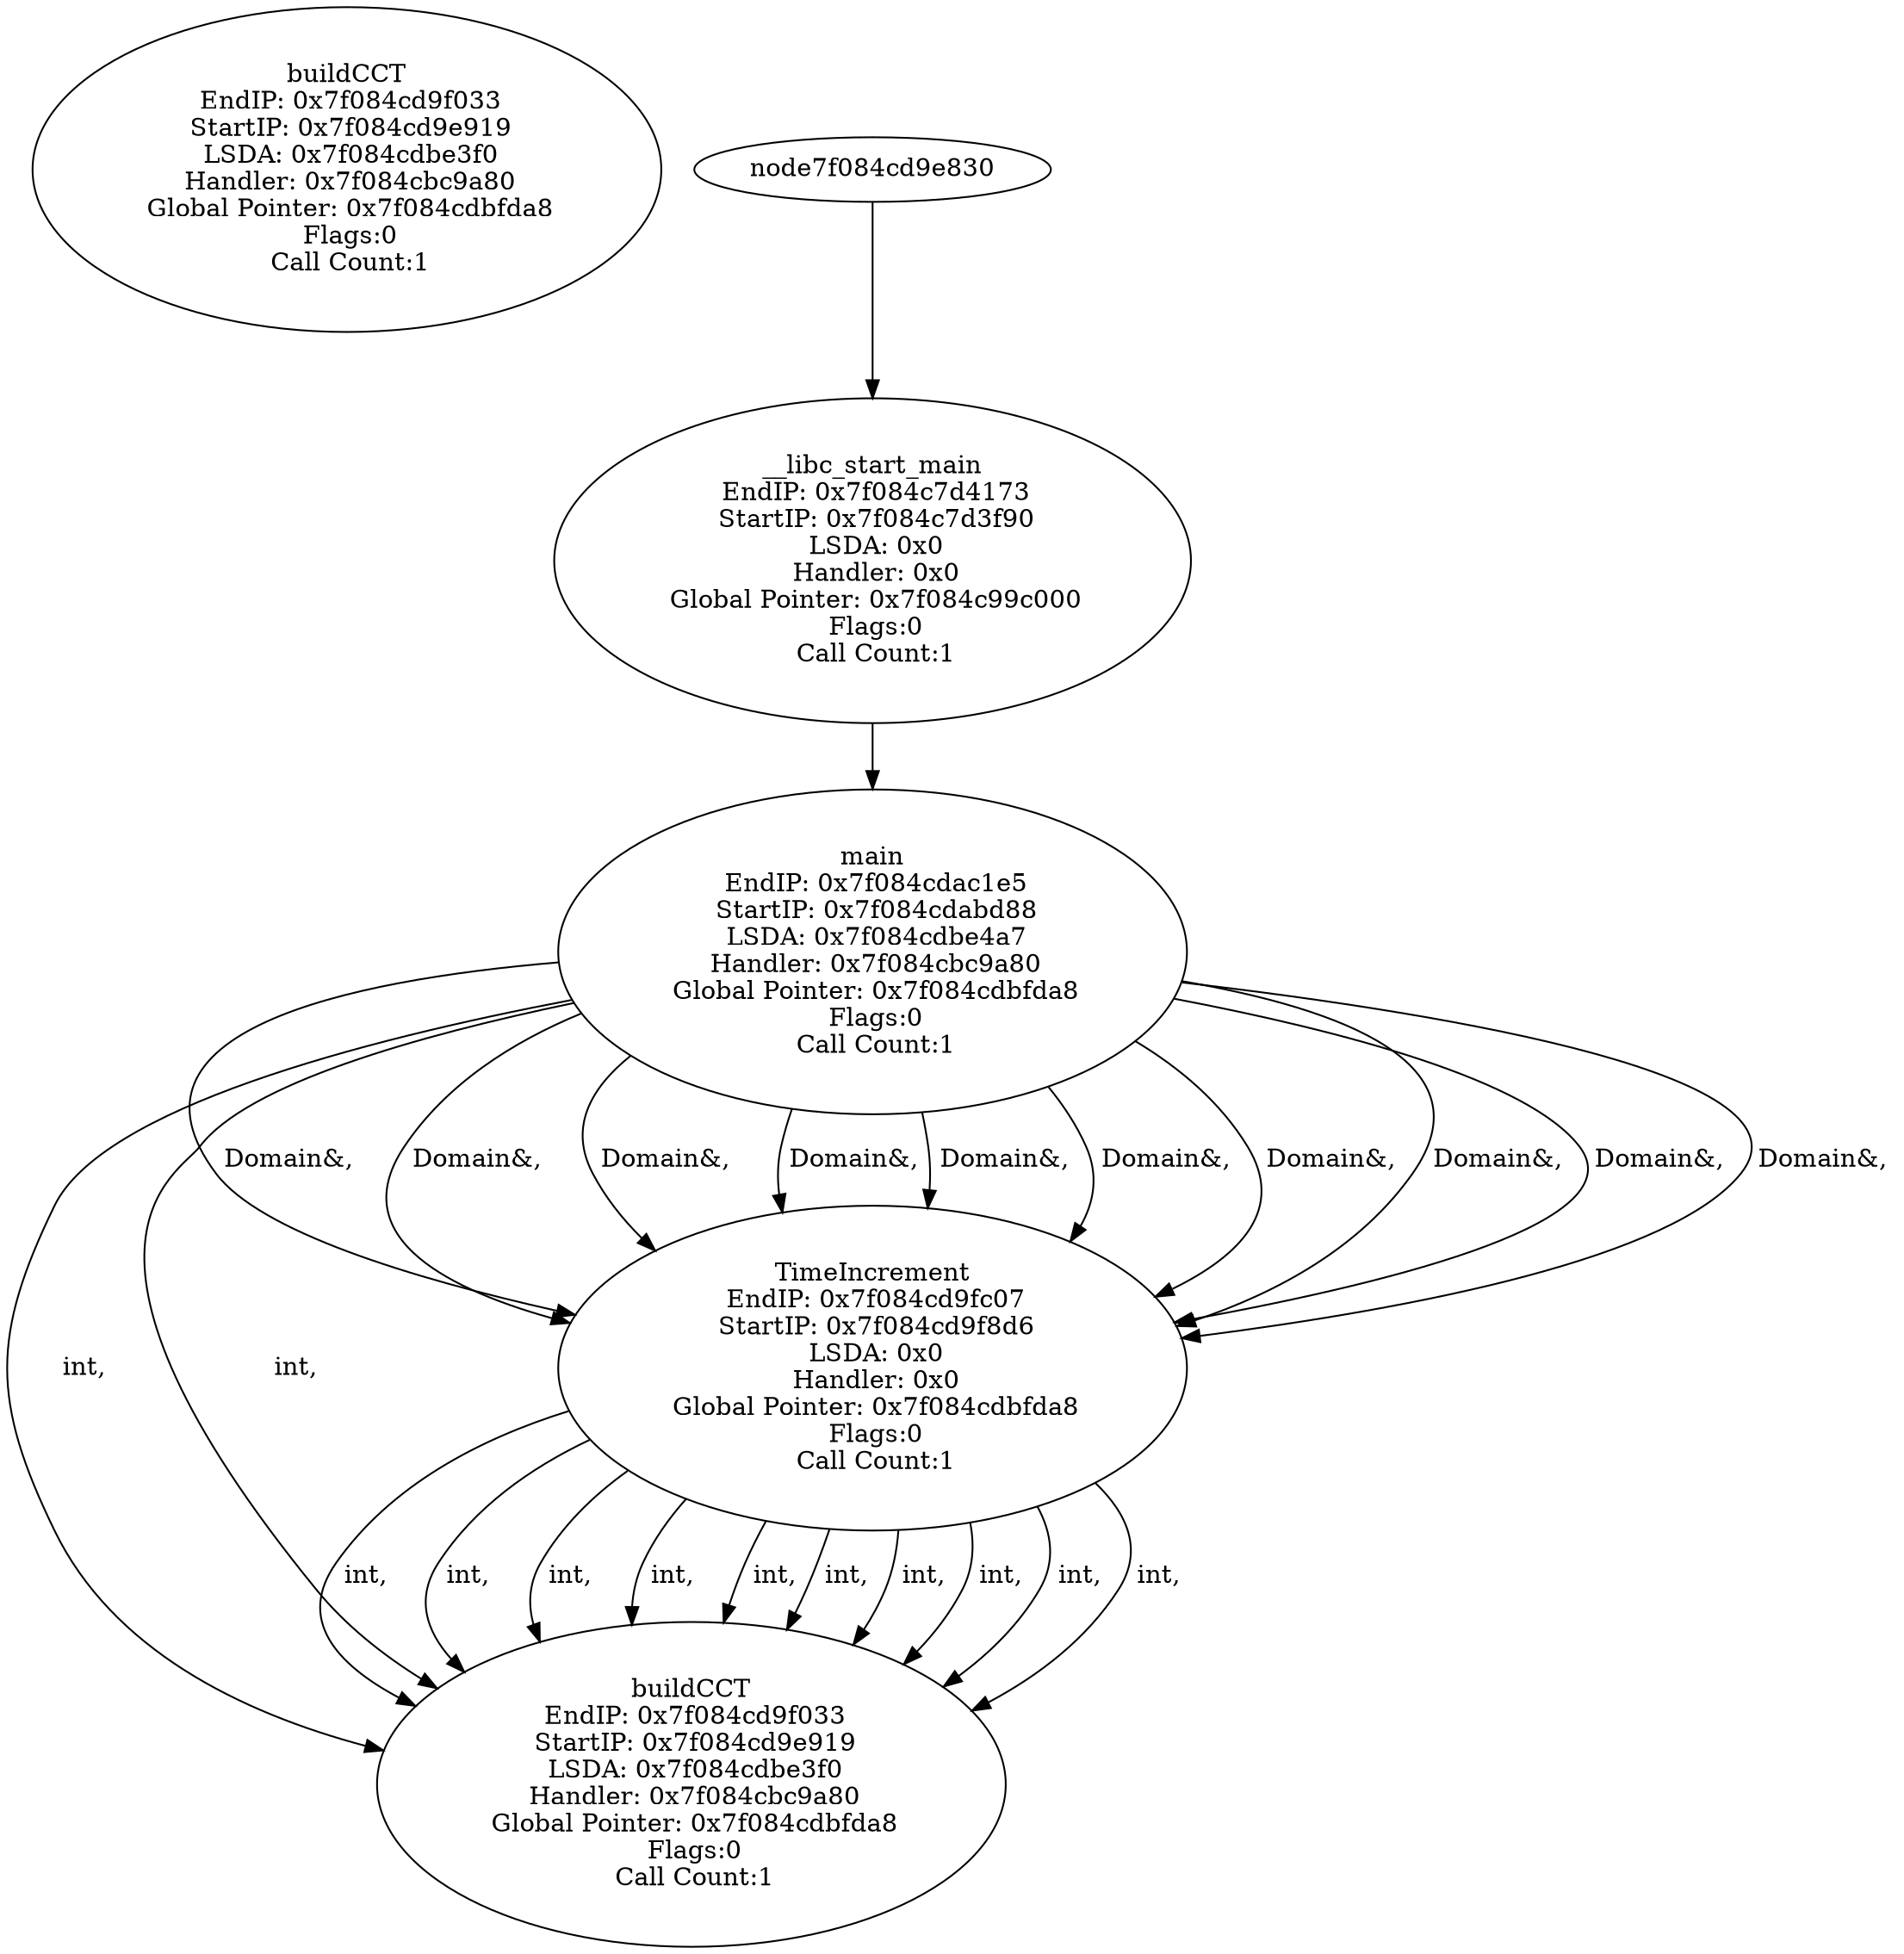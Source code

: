 digraph ContextTree {
node139673625815321 [label="buildCCT\n EndIP: 0x7f084cd9f033\n StartIP: 0x7f084cd9e919\n LSDA: 0x7f084cdbe3f0\n Handler: 0x7f084cbc9a80\n Global Pointer: 0x7f084cdbfda8\n Flags:0\n Call Count:1"];
node7f084cdabd88 -> node7f084cd9e919 [label=" int, "];
node7f084cdabd88 [label="main\n EndIP: 0x7f084cdac1e5\n StartIP: 0x7f084cdabd88\n LSDA: 0x7f084cdbe4a7\n Handler: 0x7f084cbc9a80\n Global Pointer: 0x7f084cdbfda8\n Flags:0\n Call Count:1"];
node7f084c7d3f90 -> node7f084cdabd88
node7f084c7d3f90 [label="__libc_start_main\n EndIP: 0x7f084c7d4173\n StartIP: 0x7f084c7d3f90\n LSDA: 0x0\n Handler: 0x0\n Global Pointer: 0x7f084c99c000\n Flags:0\n Call Count:1"];
node7f084cd9e830 -> node7f084c7d3f90
node7f084cd9e919 [label="buildCCT\n EndIP: 0x7f084cd9f033\n StartIP: 0x7f084cd9e919\n LSDA: 0x7f084cdbe3f0\n Handler: 0x7f084cbc9a80\n Global Pointer: 0x7f084cdbfda8\n Flags:0\n Call Count:1"];
node7f084cdabd88 -> node7f084cd9e919 [label=" int, "];
node7f084cd9e919 [label="buildCCT\n EndIP: 0x7f084cd9f033\n StartIP: 0x7f084cd9e919\n LSDA: 0x7f084cdbe3f0\n Handler: 0x7f084cbc9a80\n Global Pointer: 0x7f084cdbfda8\n Flags:0\n Call Count:1"];
node7f084cd9f8d6 -> node7f084cd9e919 [label=" int, "];
node7f084cd9f8d6 [label="TimeIncrement\n EndIP: 0x7f084cd9fc07\n StartIP: 0x7f084cd9f8d6\n LSDA: 0x0\n Handler: 0x0\n Global Pointer: 0x7f084cdbfda8\n Flags:0\n Call Count:1"];
node7f084cdabd88 -> node7f084cd9f8d6 [label=" Domain&, "];
node7f084cd9e919 [label="buildCCT\n EndIP: 0x7f084cd9f033\n StartIP: 0x7f084cd9e919\n LSDA: 0x7f084cdbe3f0\n Handler: 0x7f084cbc9a80\n Global Pointer: 0x7f084cdbfda8\n Flags:0\n Call Count:1"];
node7f084cd9f8d6 -> node7f084cd9e919 [label=" int, "];
node7f084cd9f8d6 [label="TimeIncrement\n EndIP: 0x7f084cd9fc07\n StartIP: 0x7f084cd9f8d6\n LSDA: 0x0\n Handler: 0x0\n Global Pointer: 0x7f084cdbfda8\n Flags:0\n Call Count:1"];
node7f084cdabd88 -> node7f084cd9f8d6 [label=" Domain&, "];
node7f084cd9e919 [label="buildCCT\n EndIP: 0x7f084cd9f033\n StartIP: 0x7f084cd9e919\n LSDA: 0x7f084cdbe3f0\n Handler: 0x7f084cbc9a80\n Global Pointer: 0x7f084cdbfda8\n Flags:0\n Call Count:1"];
node7f084cd9f8d6 -> node7f084cd9e919 [label=" int, "];
node7f084cd9f8d6 [label="TimeIncrement\n EndIP: 0x7f084cd9fc07\n StartIP: 0x7f084cd9f8d6\n LSDA: 0x0\n Handler: 0x0\n Global Pointer: 0x7f084cdbfda8\n Flags:0\n Call Count:1"];
node7f084cdabd88 -> node7f084cd9f8d6 [label=" Domain&, "];
node7f084cd9e919 [label="buildCCT\n EndIP: 0x7f084cd9f033\n StartIP: 0x7f084cd9e919\n LSDA: 0x7f084cdbe3f0\n Handler: 0x7f084cbc9a80\n Global Pointer: 0x7f084cdbfda8\n Flags:0\n Call Count:1"];
node7f084cd9f8d6 -> node7f084cd9e919 [label=" int, "];
node7f084cd9f8d6 [label="TimeIncrement\n EndIP: 0x7f084cd9fc07\n StartIP: 0x7f084cd9f8d6\n LSDA: 0x0\n Handler: 0x0\n Global Pointer: 0x7f084cdbfda8\n Flags:0\n Call Count:1"];
node7f084cdabd88 -> node7f084cd9f8d6 [label=" Domain&, "];
node7f084cd9e919 [label="buildCCT\n EndIP: 0x7f084cd9f033\n StartIP: 0x7f084cd9e919\n LSDA: 0x7f084cdbe3f0\n Handler: 0x7f084cbc9a80\n Global Pointer: 0x7f084cdbfda8\n Flags:0\n Call Count:1"];
node7f084cd9f8d6 -> node7f084cd9e919 [label=" int, "];
node7f084cd9f8d6 [label="TimeIncrement\n EndIP: 0x7f084cd9fc07\n StartIP: 0x7f084cd9f8d6\n LSDA: 0x0\n Handler: 0x0\n Global Pointer: 0x7f084cdbfda8\n Flags:0\n Call Count:1"];
node7f084cdabd88 -> node7f084cd9f8d6 [label=" Domain&, "];
node7f084cd9e919 [label="buildCCT\n EndIP: 0x7f084cd9f033\n StartIP: 0x7f084cd9e919\n LSDA: 0x7f084cdbe3f0\n Handler: 0x7f084cbc9a80\n Global Pointer: 0x7f084cdbfda8\n Flags:0\n Call Count:1"];
node7f084cd9f8d6 -> node7f084cd9e919 [label=" int, "];
node7f084cd9f8d6 [label="TimeIncrement\n EndIP: 0x7f084cd9fc07\n StartIP: 0x7f084cd9f8d6\n LSDA: 0x0\n Handler: 0x0\n Global Pointer: 0x7f084cdbfda8\n Flags:0\n Call Count:1"];
node7f084cdabd88 -> node7f084cd9f8d6 [label=" Domain&, "];
node7f084cd9e919 [label="buildCCT\n EndIP: 0x7f084cd9f033\n StartIP: 0x7f084cd9e919\n LSDA: 0x7f084cdbe3f0\n Handler: 0x7f084cbc9a80\n Global Pointer: 0x7f084cdbfda8\n Flags:0\n Call Count:1"];
node7f084cd9f8d6 -> node7f084cd9e919 [label=" int, "];
node7f084cd9f8d6 [label="TimeIncrement\n EndIP: 0x7f084cd9fc07\n StartIP: 0x7f084cd9f8d6\n LSDA: 0x0\n Handler: 0x0\n Global Pointer: 0x7f084cdbfda8\n Flags:0\n Call Count:1"];
node7f084cdabd88 -> node7f084cd9f8d6 [label=" Domain&, "];
node7f084cd9e919 [label="buildCCT\n EndIP: 0x7f084cd9f033\n StartIP: 0x7f084cd9e919\n LSDA: 0x7f084cdbe3f0\n Handler: 0x7f084cbc9a80\n Global Pointer: 0x7f084cdbfda8\n Flags:0\n Call Count:1"];
node7f084cd9f8d6 -> node7f084cd9e919 [label=" int, "];
node7f084cd9f8d6 [label="TimeIncrement\n EndIP: 0x7f084cd9fc07\n StartIP: 0x7f084cd9f8d6\n LSDA: 0x0\n Handler: 0x0\n Global Pointer: 0x7f084cdbfda8\n Flags:0\n Call Count:1"];
node7f084cdabd88 -> node7f084cd9f8d6 [label=" Domain&, "];
node7f084cd9e919 [label="buildCCT\n EndIP: 0x7f084cd9f033\n StartIP: 0x7f084cd9e919\n LSDA: 0x7f084cdbe3f0\n Handler: 0x7f084cbc9a80\n Global Pointer: 0x7f084cdbfda8\n Flags:0\n Call Count:1"];
node7f084cd9f8d6 -> node7f084cd9e919 [label=" int, "];
node7f084cd9f8d6 [label="TimeIncrement\n EndIP: 0x7f084cd9fc07\n StartIP: 0x7f084cd9f8d6\n LSDA: 0x0\n Handler: 0x0\n Global Pointer: 0x7f084cdbfda8\n Flags:0\n Call Count:1"];
node7f084cdabd88 -> node7f084cd9f8d6 [label=" Domain&, "];
node7f084cd9e919 [label="buildCCT\n EndIP: 0x7f084cd9f033\n StartIP: 0x7f084cd9e919\n LSDA: 0x7f084cdbe3f0\n Handler: 0x7f084cbc9a80\n Global Pointer: 0x7f084cdbfda8\n Flags:0\n Call Count:1"];
node7f084cd9f8d6 -> node7f084cd9e919 [label=" int, "];
node7f084cd9f8d6 [label="TimeIncrement\n EndIP: 0x7f084cd9fc07\n StartIP: 0x7f084cd9f8d6\n LSDA: 0x0\n Handler: 0x0\n Global Pointer: 0x7f084cdbfda8\n Flags:0\n Call Count:1"];
node7f084cdabd88 -> node7f084cd9f8d6 [label=" Domain&, "];
}

